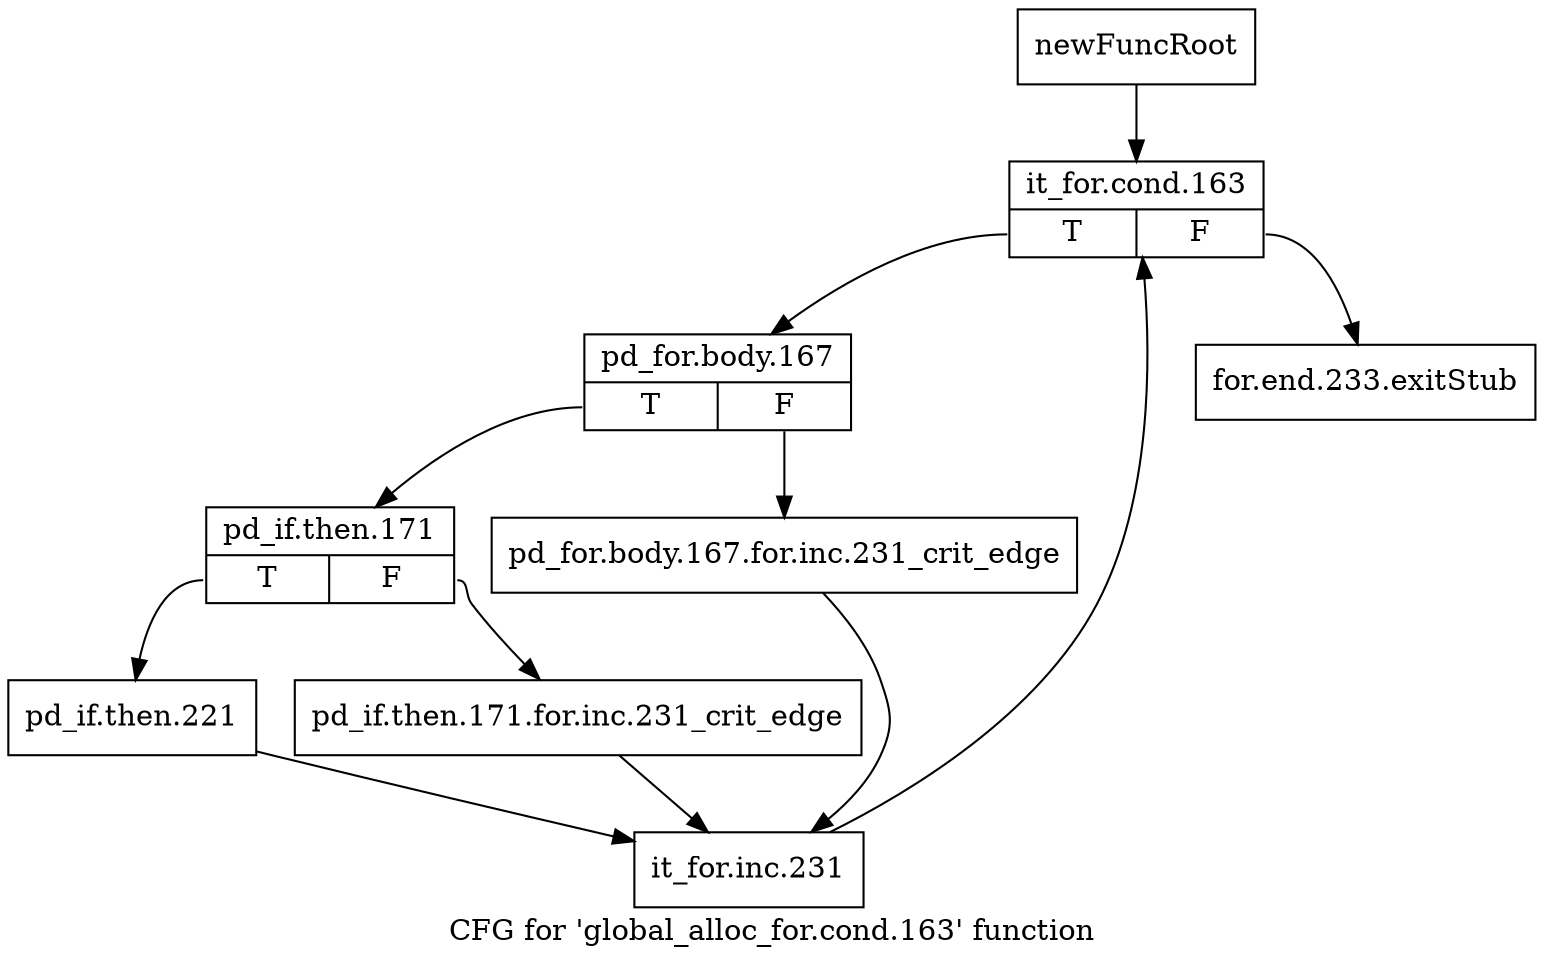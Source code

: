 digraph "CFG for 'global_alloc_for.cond.163' function" {
	label="CFG for 'global_alloc_for.cond.163' function";

	Node0xb1fc2d0 [shape=record,label="{newFuncRoot}"];
	Node0xb1fc2d0 -> Node0xb204450;
	Node0xb204400 [shape=record,label="{for.end.233.exitStub}"];
	Node0xb204450 [shape=record,label="{it_for.cond.163|{<s0>T|<s1>F}}"];
	Node0xb204450:s0 -> Node0xb2044a0;
	Node0xb204450:s1 -> Node0xb204400;
	Node0xb2044a0 [shape=record,label="{pd_for.body.167|{<s0>T|<s1>F}}"];
	Node0xb2044a0:s0 -> Node0xb204540;
	Node0xb2044a0:s1 -> Node0xb2044f0;
	Node0xb2044f0 [shape=record,label="{pd_for.body.167.for.inc.231_crit_edge}"];
	Node0xb2044f0 -> Node0xb204630;
	Node0xb204540 [shape=record,label="{pd_if.then.171|{<s0>T|<s1>F}}"];
	Node0xb204540:s0 -> Node0xb2045e0;
	Node0xb204540:s1 -> Node0xb204590;
	Node0xb204590 [shape=record,label="{pd_if.then.171.for.inc.231_crit_edge}"];
	Node0xb204590 -> Node0xb204630;
	Node0xb2045e0 [shape=record,label="{pd_if.then.221}"];
	Node0xb2045e0 -> Node0xb204630;
	Node0xb204630 [shape=record,label="{it_for.inc.231}"];
	Node0xb204630 -> Node0xb204450;
}
